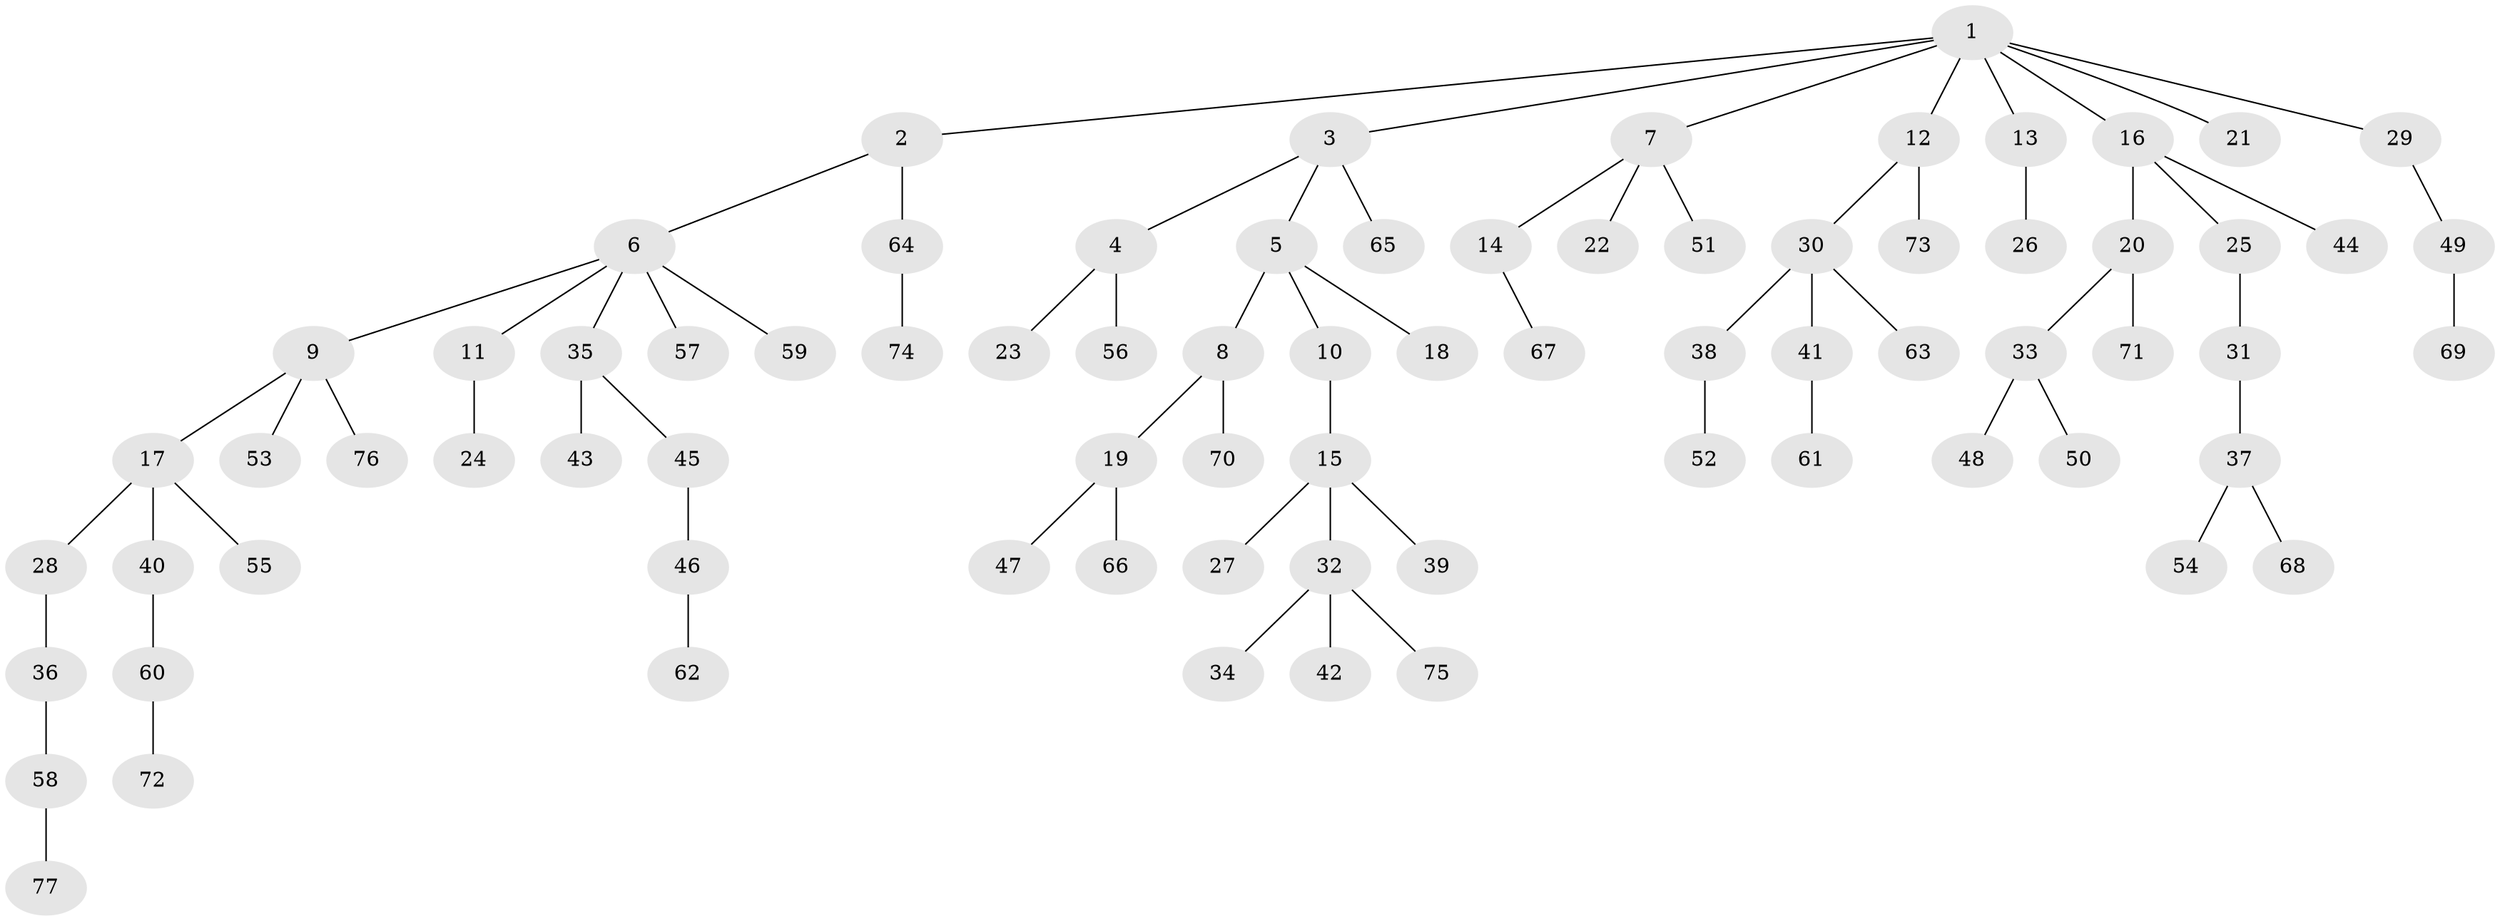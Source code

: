 // coarse degree distribution, {7: 0.04081632653061224, 3: 0.12244897959183673, 2: 0.20408163265306123, 5: 0.02040816326530612, 4: 0.061224489795918366, 1: 0.5510204081632653}
// Generated by graph-tools (version 1.1) at 2025/24/03/03/25 07:24:07]
// undirected, 77 vertices, 76 edges
graph export_dot {
graph [start="1"]
  node [color=gray90,style=filled];
  1;
  2;
  3;
  4;
  5;
  6;
  7;
  8;
  9;
  10;
  11;
  12;
  13;
  14;
  15;
  16;
  17;
  18;
  19;
  20;
  21;
  22;
  23;
  24;
  25;
  26;
  27;
  28;
  29;
  30;
  31;
  32;
  33;
  34;
  35;
  36;
  37;
  38;
  39;
  40;
  41;
  42;
  43;
  44;
  45;
  46;
  47;
  48;
  49;
  50;
  51;
  52;
  53;
  54;
  55;
  56;
  57;
  58;
  59;
  60;
  61;
  62;
  63;
  64;
  65;
  66;
  67;
  68;
  69;
  70;
  71;
  72;
  73;
  74;
  75;
  76;
  77;
  1 -- 2;
  1 -- 3;
  1 -- 7;
  1 -- 12;
  1 -- 13;
  1 -- 16;
  1 -- 21;
  1 -- 29;
  2 -- 6;
  2 -- 64;
  3 -- 4;
  3 -- 5;
  3 -- 65;
  4 -- 23;
  4 -- 56;
  5 -- 8;
  5 -- 10;
  5 -- 18;
  6 -- 9;
  6 -- 11;
  6 -- 35;
  6 -- 57;
  6 -- 59;
  7 -- 14;
  7 -- 22;
  7 -- 51;
  8 -- 19;
  8 -- 70;
  9 -- 17;
  9 -- 53;
  9 -- 76;
  10 -- 15;
  11 -- 24;
  12 -- 30;
  12 -- 73;
  13 -- 26;
  14 -- 67;
  15 -- 27;
  15 -- 32;
  15 -- 39;
  16 -- 20;
  16 -- 25;
  16 -- 44;
  17 -- 28;
  17 -- 40;
  17 -- 55;
  19 -- 47;
  19 -- 66;
  20 -- 33;
  20 -- 71;
  25 -- 31;
  28 -- 36;
  29 -- 49;
  30 -- 38;
  30 -- 41;
  30 -- 63;
  31 -- 37;
  32 -- 34;
  32 -- 42;
  32 -- 75;
  33 -- 48;
  33 -- 50;
  35 -- 43;
  35 -- 45;
  36 -- 58;
  37 -- 54;
  37 -- 68;
  38 -- 52;
  40 -- 60;
  41 -- 61;
  45 -- 46;
  46 -- 62;
  49 -- 69;
  58 -- 77;
  60 -- 72;
  64 -- 74;
}
